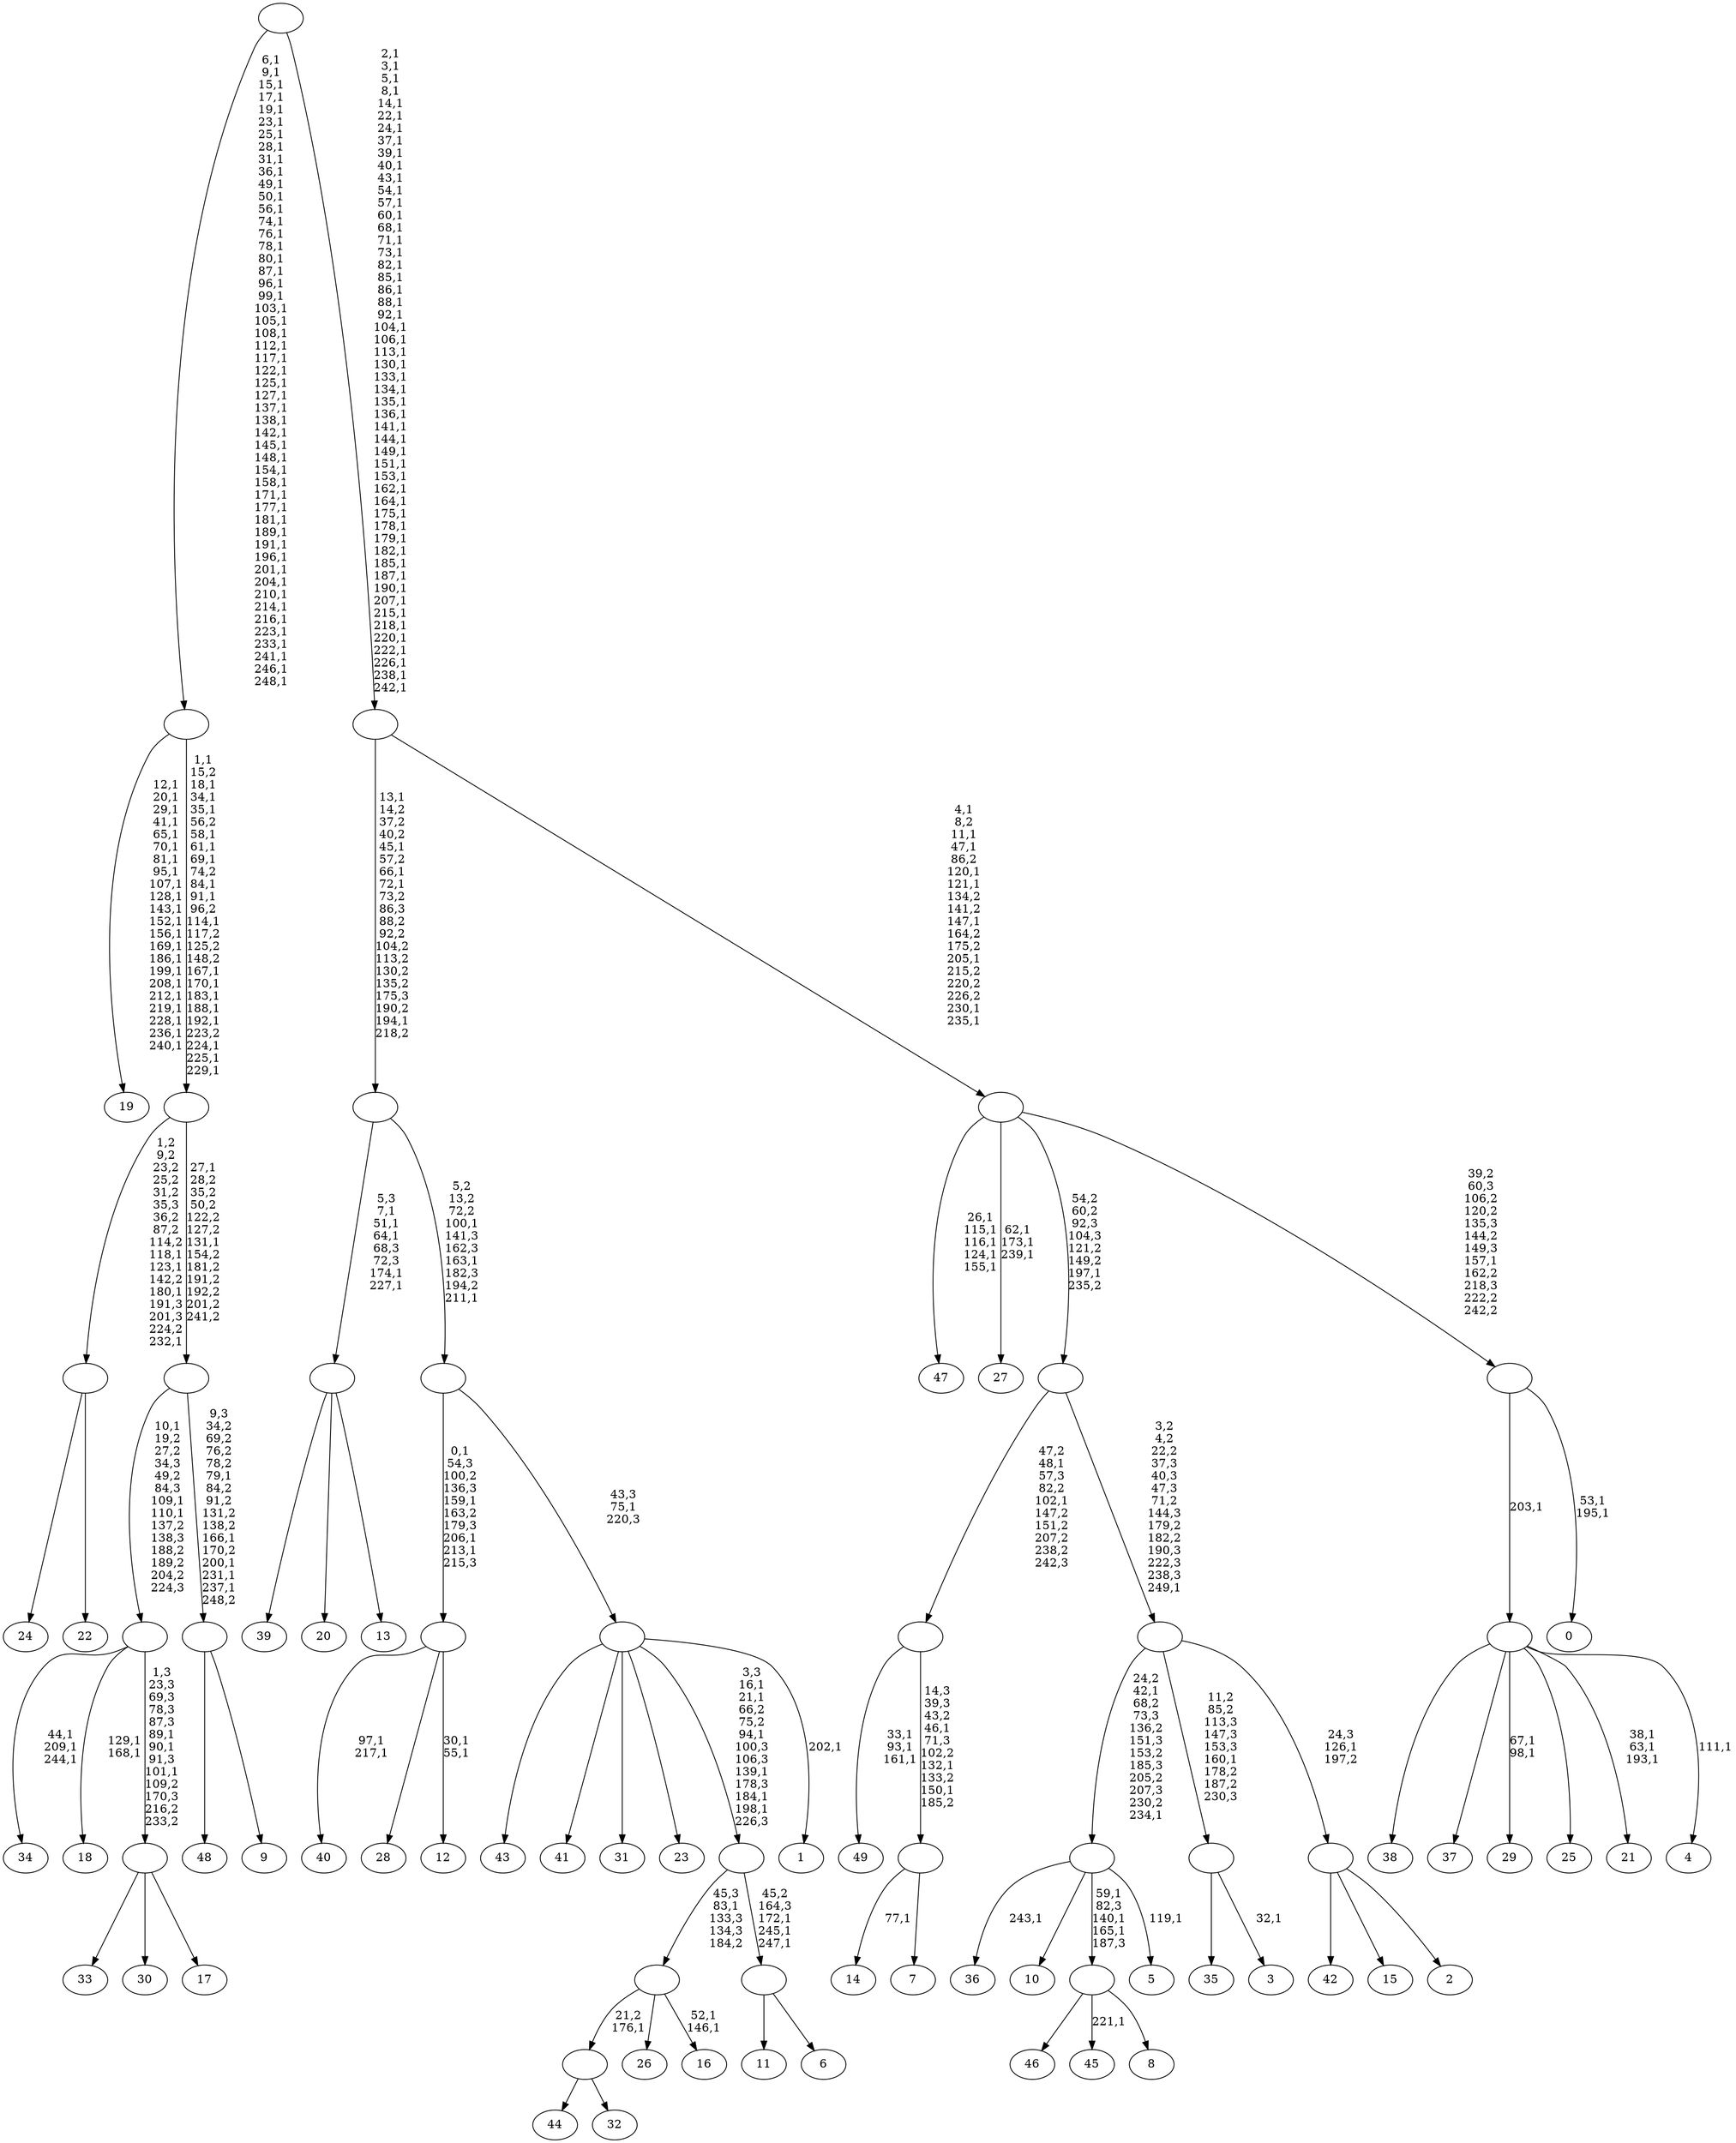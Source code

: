 digraph T {
	300 [label="49"]
	296 [label="48"]
	295 [label="47"]
	289 [label="46"]
	288 [label="45"]
	286 [label="44"]
	285 [label="43"]
	284 [label="42"]
	283 [label="41"]
	282 [label="40"]
	279 [label="39"]
	278 [label="38"]
	277 [label="37"]
	276 [label="36"]
	274 [label="35"]
	273 [label="34"]
	269 [label="33"]
	268 [label="32"]
	267 [label=""]
	266 [label="31"]
	265 [label="30"]
	264 [label="29"]
	261 [label="28"]
	260 [label="27"]
	256 [label="26"]
	255 [label="25"]
	254 [label="24"]
	253 [label="23"]
	252 [label="22"]
	251 [label=""]
	247 [label="21"]
	243 [label="20"]
	242 [label="19"]
	219 [label="18"]
	216 [label="17"]
	215 [label=""]
	212 [label=""]
	209 [label="16"]
	206 [label=""]
	205 [label="15"]
	204 [label="14"]
	202 [label="13"]
	201 [label=""]
	196 [label="12"]
	193 [label=""]
	189 [label="11"]
	188 [label="10"]
	187 [label="9"]
	186 [label=""]
	181 [label=""]
	179 [label=""]
	161 [label=""]
	110 [label="8"]
	109 [label=""]
	106 [label="7"]
	105 [label=""]
	102 [label=""]
	100 [label="6"]
	99 [label=""]
	96 [label=""]
	90 [label="5"]
	88 [label=""]
	86 [label="4"]
	84 [label=""]
	83 [label="3"]
	81 [label=""]
	80 [label="2"]
	79 [label=""]
	78 [label=""]
	77 [label=""]
	76 [label="1"]
	74 [label=""]
	73 [label=""]
	70 [label=""]
	65 [label="0"]
	62 [label=""]
	61 [label=""]
	52 [label=""]
	0 [label=""]
	267 -> 286 [label=""]
	267 -> 268 [label=""]
	251 -> 254 [label=""]
	251 -> 252 [label=""]
	215 -> 269 [label=""]
	215 -> 265 [label=""]
	215 -> 216 [label=""]
	212 -> 215 [label="1,3\n23,3\n69,3\n78,3\n87,3\n89,1\n90,1\n91,3\n101,1\n109,2\n170,3\n216,2\n233,2"]
	212 -> 219 [label="129,1\n168,1"]
	212 -> 273 [label="44,1\n209,1\n244,1"]
	206 -> 209 [label="52,1\n146,1"]
	206 -> 267 [label="21,2\n176,1"]
	206 -> 256 [label=""]
	201 -> 279 [label=""]
	201 -> 243 [label=""]
	201 -> 202 [label=""]
	193 -> 196 [label="30,1\n55,1"]
	193 -> 282 [label="97,1\n217,1"]
	193 -> 261 [label=""]
	186 -> 296 [label=""]
	186 -> 187 [label=""]
	181 -> 186 [label="9,3\n34,2\n69,2\n76,2\n78,2\n79,1\n84,2\n91,2\n131,2\n138,2\n166,1\n170,2\n200,1\n231,1\n237,1\n248,2"]
	181 -> 212 [label="10,1\n19,2\n27,2\n34,3\n49,2\n84,3\n109,1\n110,1\n137,2\n138,3\n188,2\n189,2\n204,2\n224,3"]
	179 -> 181 [label="27,1\n28,2\n35,2\n50,2\n122,2\n127,2\n131,1\n154,2\n181,2\n191,2\n192,2\n201,2\n241,2"]
	179 -> 251 [label="1,2\n9,2\n23,2\n25,2\n31,2\n35,3\n36,2\n87,2\n114,2\n118,1\n123,1\n142,2\n180,1\n191,3\n201,3\n224,2\n232,1"]
	161 -> 179 [label="1,1\n15,2\n18,1\n34,1\n35,1\n56,2\n58,1\n61,1\n69,1\n74,2\n84,1\n91,1\n96,2\n114,1\n117,2\n125,2\n148,2\n167,1\n170,1\n183,1\n188,1\n192,1\n223,2\n224,1\n225,1\n229,1"]
	161 -> 242 [label="12,1\n20,1\n29,1\n41,1\n65,1\n70,1\n81,1\n95,1\n107,1\n128,1\n143,1\n152,1\n156,1\n169,1\n186,1\n199,1\n208,1\n212,1\n219,1\n228,1\n236,1\n240,1"]
	109 -> 288 [label="221,1"]
	109 -> 289 [label=""]
	109 -> 110 [label=""]
	105 -> 204 [label="77,1"]
	105 -> 106 [label=""]
	102 -> 105 [label="14,3\n39,3\n43,2\n46,1\n71,3\n102,2\n132,1\n133,2\n150,1\n185,2"]
	102 -> 300 [label="33,1\n93,1\n161,1"]
	99 -> 189 [label=""]
	99 -> 100 [label=""]
	96 -> 99 [label="45,2\n164,3\n172,1\n245,1\n247,1"]
	96 -> 206 [label="45,3\n83,1\n133,3\n134,3\n184,2"]
	88 -> 90 [label="119,1"]
	88 -> 109 [label="59,1\n82,3\n140,1\n165,1\n187,3"]
	88 -> 276 [label="243,1"]
	88 -> 188 [label=""]
	84 -> 86 [label="111,1"]
	84 -> 247 [label="38,1\n63,1\n193,1"]
	84 -> 264 [label="67,1\n98,1"]
	84 -> 278 [label=""]
	84 -> 277 [label=""]
	84 -> 255 [label=""]
	81 -> 83 [label="32,1"]
	81 -> 274 [label=""]
	79 -> 284 [label=""]
	79 -> 205 [label=""]
	79 -> 80 [label=""]
	78 -> 88 [label="24,2\n42,1\n68,2\n73,3\n136,2\n151,3\n153,2\n185,3\n205,2\n207,3\n230,2\n234,1"]
	78 -> 81 [label="11,2\n85,2\n113,3\n147,3\n153,3\n160,1\n178,2\n187,2\n230,3"]
	78 -> 79 [label="24,3\n126,1\n197,2"]
	77 -> 102 [label="47,2\n48,1\n57,3\n82,2\n102,1\n147,2\n151,2\n207,2\n238,2\n242,3"]
	77 -> 78 [label="3,2\n4,2\n22,2\n37,3\n40,3\n47,3\n71,2\n144,3\n179,2\n182,2\n190,3\n222,3\n238,3\n249,1"]
	74 -> 76 [label="202,1"]
	74 -> 96 [label="3,3\n16,1\n21,1\n66,2\n75,2\n94,1\n100,3\n106,3\n139,1\n178,3\n184,1\n198,1\n226,3"]
	74 -> 285 [label=""]
	74 -> 283 [label=""]
	74 -> 266 [label=""]
	74 -> 253 [label=""]
	73 -> 193 [label="0,1\n54,3\n100,2\n136,3\n159,1\n163,2\n179,3\n206,1\n213,1\n215,3"]
	73 -> 74 [label="43,3\n75,1\n220,3"]
	70 -> 73 [label="5,2\n13,2\n72,2\n100,1\n141,3\n162,3\n163,1\n182,3\n194,2\n211,1"]
	70 -> 201 [label="5,3\n7,1\n51,1\n64,1\n68,3\n72,3\n174,1\n227,1"]
	62 -> 65 [label="53,1\n195,1"]
	62 -> 84 [label="203,1"]
	61 -> 260 [label="62,1\n173,1\n239,1"]
	61 -> 295 [label="26,1\n115,1\n116,1\n124,1\n155,1"]
	61 -> 77 [label="54,2\n60,2\n92,3\n104,3\n121,2\n149,2\n197,1\n235,2"]
	61 -> 62 [label="39,2\n60,3\n106,2\n120,2\n135,3\n144,2\n149,3\n157,1\n162,2\n218,3\n222,2\n242,2"]
	52 -> 61 [label="4,1\n8,2\n11,1\n47,1\n86,2\n120,1\n121,1\n134,2\n141,2\n147,1\n164,2\n175,2\n205,1\n215,2\n220,2\n226,2\n230,1\n235,1"]
	52 -> 70 [label="13,1\n14,2\n37,2\n40,2\n45,1\n57,2\n66,1\n72,1\n73,2\n86,3\n88,2\n92,2\n104,2\n113,2\n130,2\n135,2\n175,3\n190,2\n194,1\n218,2"]
	0 -> 52 [label="2,1\n3,1\n5,1\n8,1\n14,1\n22,1\n24,1\n37,1\n39,1\n40,1\n43,1\n54,1\n57,1\n60,1\n68,1\n71,1\n73,1\n82,1\n85,1\n86,1\n88,1\n92,1\n104,1\n106,1\n113,1\n130,1\n133,1\n134,1\n135,1\n136,1\n141,1\n144,1\n149,1\n151,1\n153,1\n162,1\n164,1\n175,1\n178,1\n179,1\n182,1\n185,1\n187,1\n190,1\n207,1\n215,1\n218,1\n220,1\n222,1\n226,1\n238,1\n242,1"]
	0 -> 161 [label="6,1\n9,1\n15,1\n17,1\n19,1\n23,1\n25,1\n28,1\n31,1\n36,1\n49,1\n50,1\n56,1\n74,1\n76,1\n78,1\n80,1\n87,1\n96,1\n99,1\n103,1\n105,1\n108,1\n112,1\n117,1\n122,1\n125,1\n127,1\n137,1\n138,1\n142,1\n145,1\n148,1\n154,1\n158,1\n171,1\n177,1\n181,1\n189,1\n191,1\n196,1\n201,1\n204,1\n210,1\n214,1\n216,1\n223,1\n233,1\n241,1\n246,1\n248,1"]
}
